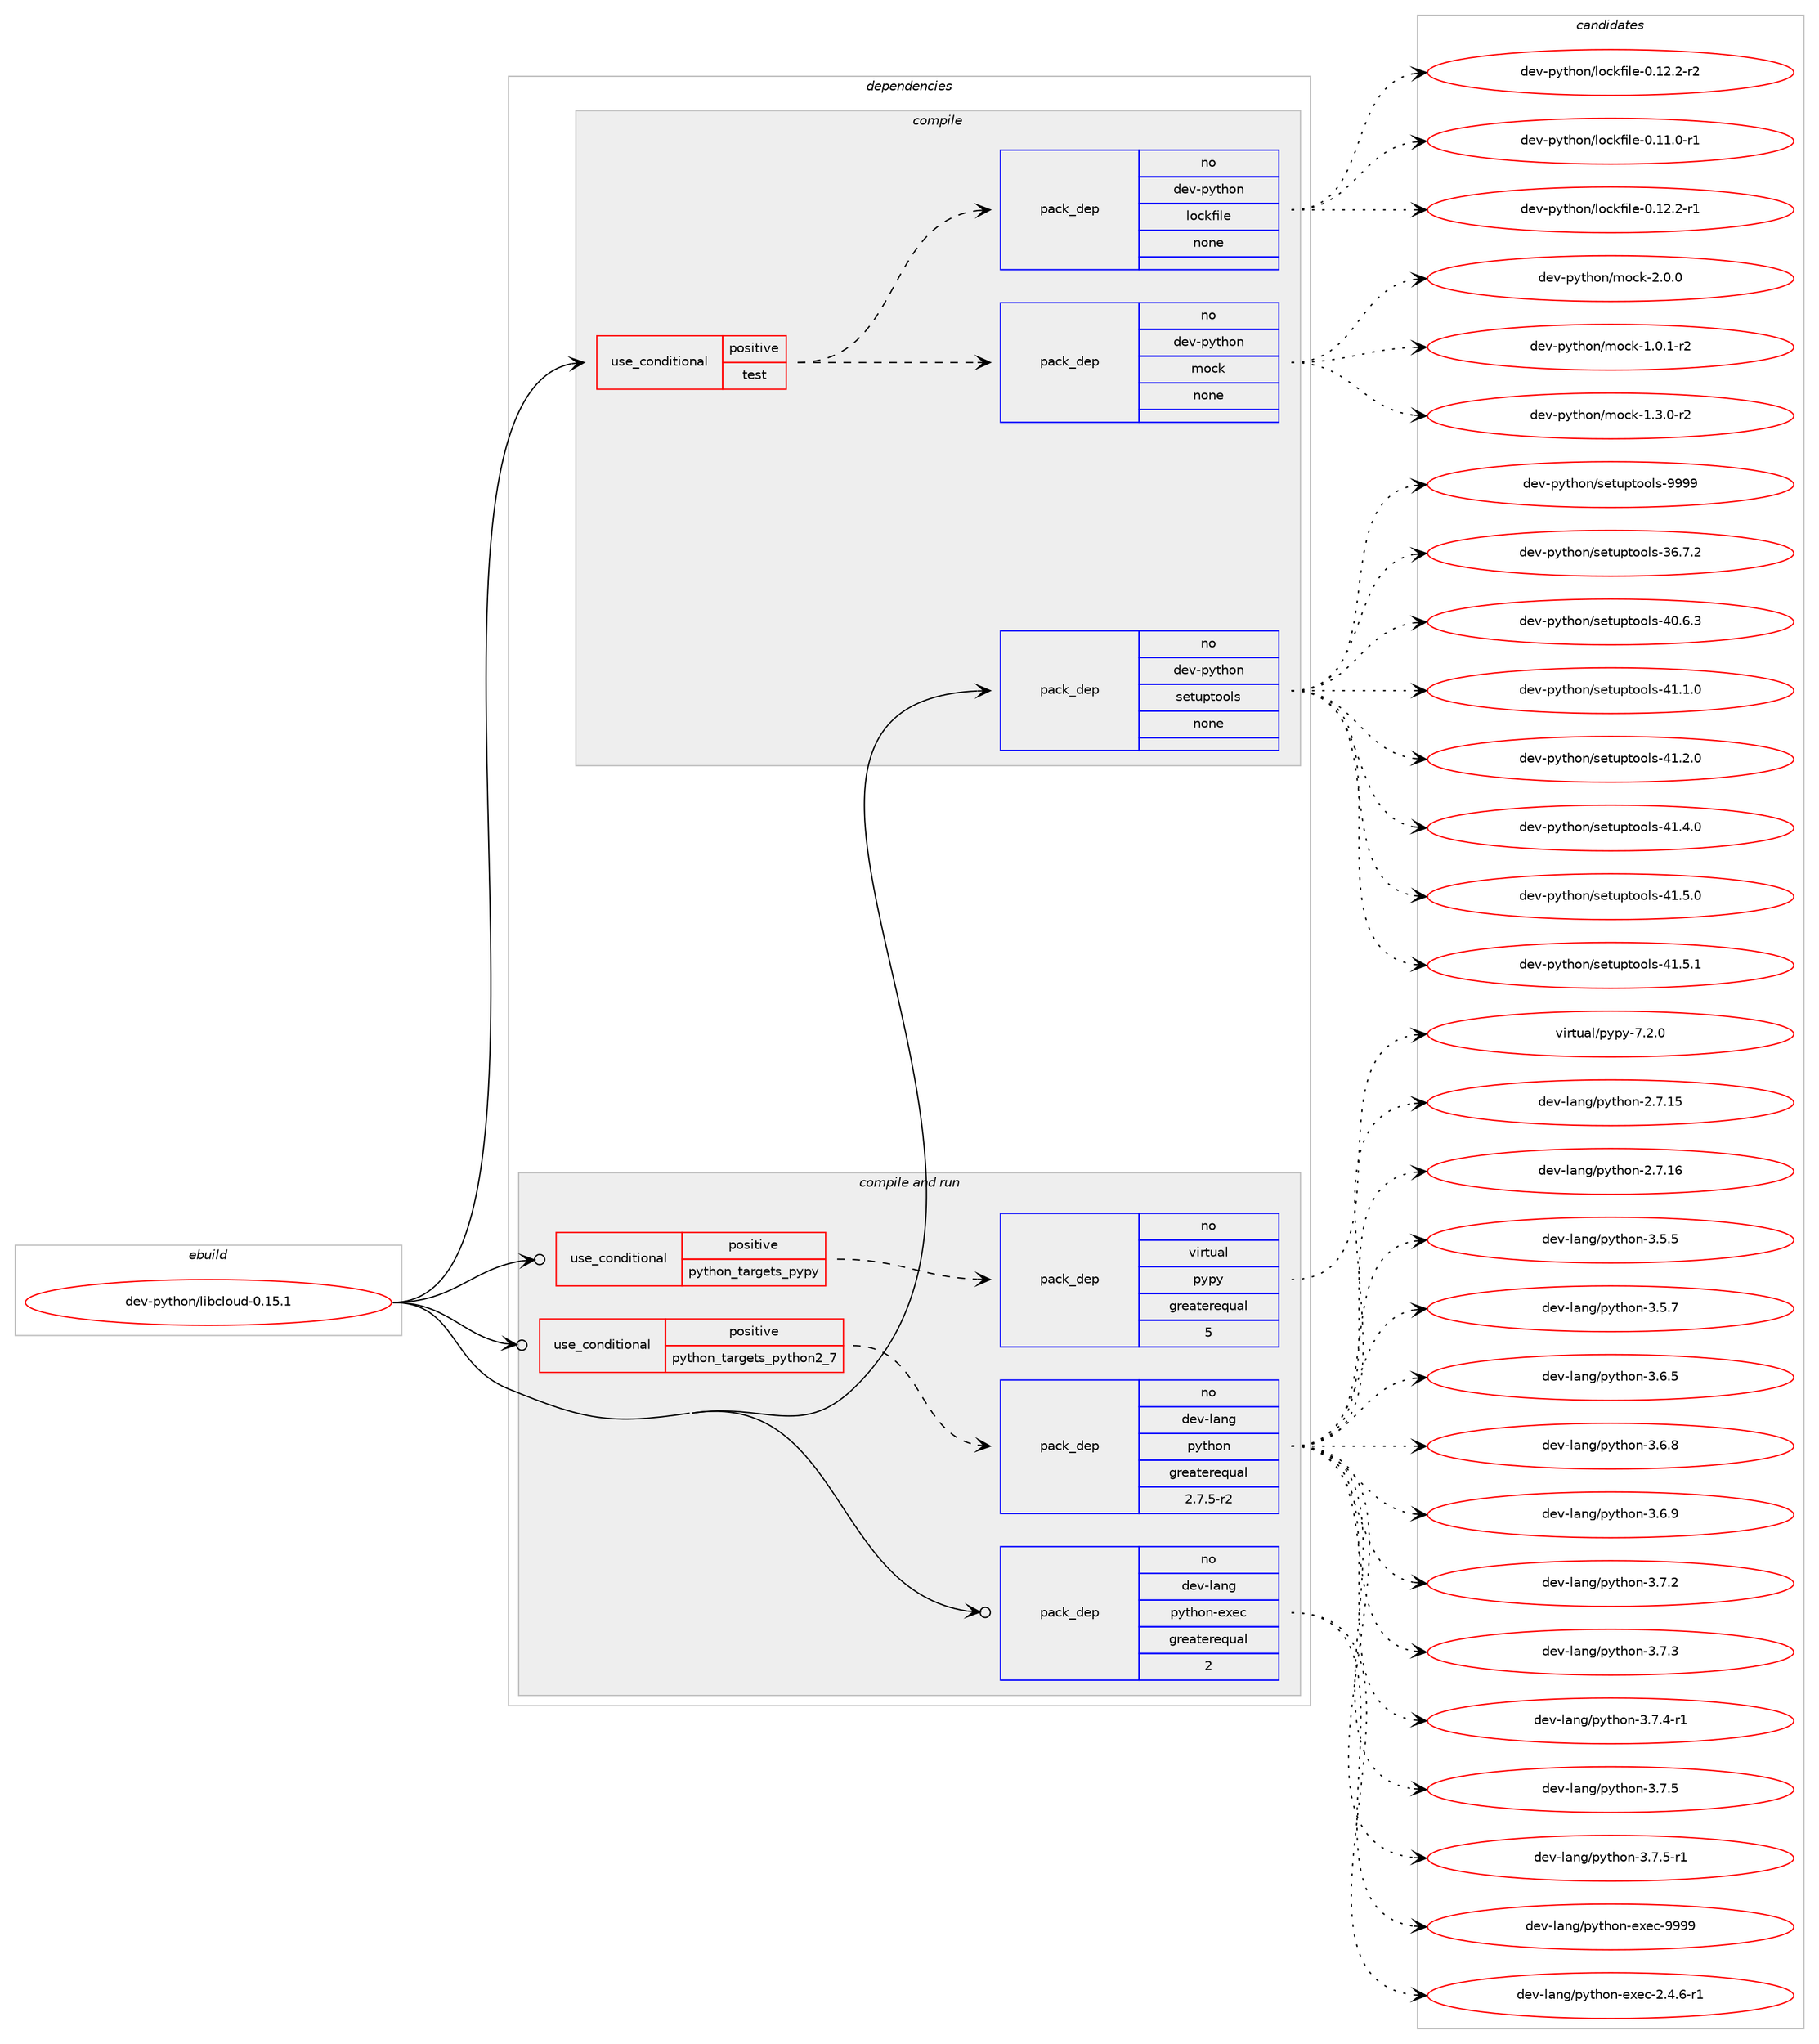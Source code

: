 digraph prolog {

# *************
# Graph options
# *************

newrank=true;
concentrate=true;
compound=true;
graph [rankdir=LR,fontname=Helvetica,fontsize=10,ranksep=1.5];#, ranksep=2.5, nodesep=0.2];
edge  [arrowhead=vee];
node  [fontname=Helvetica,fontsize=10];

# **********
# The ebuild
# **********

subgraph cluster_leftcol {
color=gray;
rank=same;
label=<<i>ebuild</i>>;
id [label="dev-python/libcloud-0.15.1", color=red, width=4, href="../dev-python/libcloud-0.15.1.svg"];
}

# ****************
# The dependencies
# ****************

subgraph cluster_midcol {
color=gray;
label=<<i>dependencies</i>>;
subgraph cluster_compile {
fillcolor="#eeeeee";
style=filled;
label=<<i>compile</i>>;
subgraph cond141909 {
dependency612775 [label=<<TABLE BORDER="0" CELLBORDER="1" CELLSPACING="0" CELLPADDING="4"><TR><TD ROWSPAN="3" CELLPADDING="10">use_conditional</TD></TR><TR><TD>positive</TD></TR><TR><TD>test</TD></TR></TABLE>>, shape=none, color=red];
subgraph pack459062 {
dependency612776 [label=<<TABLE BORDER="0" CELLBORDER="1" CELLSPACING="0" CELLPADDING="4" WIDTH="220"><TR><TD ROWSPAN="6" CELLPADDING="30">pack_dep</TD></TR><TR><TD WIDTH="110">no</TD></TR><TR><TD>dev-python</TD></TR><TR><TD>mock</TD></TR><TR><TD>none</TD></TR><TR><TD></TD></TR></TABLE>>, shape=none, color=blue];
}
dependency612775:e -> dependency612776:w [weight=20,style="dashed",arrowhead="vee"];
subgraph pack459063 {
dependency612777 [label=<<TABLE BORDER="0" CELLBORDER="1" CELLSPACING="0" CELLPADDING="4" WIDTH="220"><TR><TD ROWSPAN="6" CELLPADDING="30">pack_dep</TD></TR><TR><TD WIDTH="110">no</TD></TR><TR><TD>dev-python</TD></TR><TR><TD>lockfile</TD></TR><TR><TD>none</TD></TR><TR><TD></TD></TR></TABLE>>, shape=none, color=blue];
}
dependency612775:e -> dependency612777:w [weight=20,style="dashed",arrowhead="vee"];
}
id:e -> dependency612775:w [weight=20,style="solid",arrowhead="vee"];
subgraph pack459064 {
dependency612778 [label=<<TABLE BORDER="0" CELLBORDER="1" CELLSPACING="0" CELLPADDING="4" WIDTH="220"><TR><TD ROWSPAN="6" CELLPADDING="30">pack_dep</TD></TR><TR><TD WIDTH="110">no</TD></TR><TR><TD>dev-python</TD></TR><TR><TD>setuptools</TD></TR><TR><TD>none</TD></TR><TR><TD></TD></TR></TABLE>>, shape=none, color=blue];
}
id:e -> dependency612778:w [weight=20,style="solid",arrowhead="vee"];
}
subgraph cluster_compileandrun {
fillcolor="#eeeeee";
style=filled;
label=<<i>compile and run</i>>;
subgraph cond141910 {
dependency612779 [label=<<TABLE BORDER="0" CELLBORDER="1" CELLSPACING="0" CELLPADDING="4"><TR><TD ROWSPAN="3" CELLPADDING="10">use_conditional</TD></TR><TR><TD>positive</TD></TR><TR><TD>python_targets_pypy</TD></TR></TABLE>>, shape=none, color=red];
subgraph pack459065 {
dependency612780 [label=<<TABLE BORDER="0" CELLBORDER="1" CELLSPACING="0" CELLPADDING="4" WIDTH="220"><TR><TD ROWSPAN="6" CELLPADDING="30">pack_dep</TD></TR><TR><TD WIDTH="110">no</TD></TR><TR><TD>virtual</TD></TR><TR><TD>pypy</TD></TR><TR><TD>greaterequal</TD></TR><TR><TD>5</TD></TR></TABLE>>, shape=none, color=blue];
}
dependency612779:e -> dependency612780:w [weight=20,style="dashed",arrowhead="vee"];
}
id:e -> dependency612779:w [weight=20,style="solid",arrowhead="odotvee"];
subgraph cond141911 {
dependency612781 [label=<<TABLE BORDER="0" CELLBORDER="1" CELLSPACING="0" CELLPADDING="4"><TR><TD ROWSPAN="3" CELLPADDING="10">use_conditional</TD></TR><TR><TD>positive</TD></TR><TR><TD>python_targets_python2_7</TD></TR></TABLE>>, shape=none, color=red];
subgraph pack459066 {
dependency612782 [label=<<TABLE BORDER="0" CELLBORDER="1" CELLSPACING="0" CELLPADDING="4" WIDTH="220"><TR><TD ROWSPAN="6" CELLPADDING="30">pack_dep</TD></TR><TR><TD WIDTH="110">no</TD></TR><TR><TD>dev-lang</TD></TR><TR><TD>python</TD></TR><TR><TD>greaterequal</TD></TR><TR><TD>2.7.5-r2</TD></TR></TABLE>>, shape=none, color=blue];
}
dependency612781:e -> dependency612782:w [weight=20,style="dashed",arrowhead="vee"];
}
id:e -> dependency612781:w [weight=20,style="solid",arrowhead="odotvee"];
subgraph pack459067 {
dependency612783 [label=<<TABLE BORDER="0" CELLBORDER="1" CELLSPACING="0" CELLPADDING="4" WIDTH="220"><TR><TD ROWSPAN="6" CELLPADDING="30">pack_dep</TD></TR><TR><TD WIDTH="110">no</TD></TR><TR><TD>dev-lang</TD></TR><TR><TD>python-exec</TD></TR><TR><TD>greaterequal</TD></TR><TR><TD>2</TD></TR></TABLE>>, shape=none, color=blue];
}
id:e -> dependency612783:w [weight=20,style="solid",arrowhead="odotvee"];
}
subgraph cluster_run {
fillcolor="#eeeeee";
style=filled;
label=<<i>run</i>>;
}
}

# **************
# The candidates
# **************

subgraph cluster_choices {
rank=same;
color=gray;
label=<<i>candidates</i>>;

subgraph choice459062 {
color=black;
nodesep=1;
choice1001011184511212111610411111047109111991074549464846494511450 [label="dev-python/mock-1.0.1-r2", color=red, width=4,href="../dev-python/mock-1.0.1-r2.svg"];
choice1001011184511212111610411111047109111991074549465146484511450 [label="dev-python/mock-1.3.0-r2", color=red, width=4,href="../dev-python/mock-1.3.0-r2.svg"];
choice100101118451121211161041111104710911199107455046484648 [label="dev-python/mock-2.0.0", color=red, width=4,href="../dev-python/mock-2.0.0.svg"];
dependency612776:e -> choice1001011184511212111610411111047109111991074549464846494511450:w [style=dotted,weight="100"];
dependency612776:e -> choice1001011184511212111610411111047109111991074549465146484511450:w [style=dotted,weight="100"];
dependency612776:e -> choice100101118451121211161041111104710911199107455046484648:w [style=dotted,weight="100"];
}
subgraph choice459063 {
color=black;
nodesep=1;
choice100101118451121211161041111104710811199107102105108101454846494946484511449 [label="dev-python/lockfile-0.11.0-r1", color=red, width=4,href="../dev-python/lockfile-0.11.0-r1.svg"];
choice100101118451121211161041111104710811199107102105108101454846495046504511449 [label="dev-python/lockfile-0.12.2-r1", color=red, width=4,href="../dev-python/lockfile-0.12.2-r1.svg"];
choice100101118451121211161041111104710811199107102105108101454846495046504511450 [label="dev-python/lockfile-0.12.2-r2", color=red, width=4,href="../dev-python/lockfile-0.12.2-r2.svg"];
dependency612777:e -> choice100101118451121211161041111104710811199107102105108101454846494946484511449:w [style=dotted,weight="100"];
dependency612777:e -> choice100101118451121211161041111104710811199107102105108101454846495046504511449:w [style=dotted,weight="100"];
dependency612777:e -> choice100101118451121211161041111104710811199107102105108101454846495046504511450:w [style=dotted,weight="100"];
}
subgraph choice459064 {
color=black;
nodesep=1;
choice100101118451121211161041111104711510111611711211611111110811545515446554650 [label="dev-python/setuptools-36.7.2", color=red, width=4,href="../dev-python/setuptools-36.7.2.svg"];
choice100101118451121211161041111104711510111611711211611111110811545524846544651 [label="dev-python/setuptools-40.6.3", color=red, width=4,href="../dev-python/setuptools-40.6.3.svg"];
choice100101118451121211161041111104711510111611711211611111110811545524946494648 [label="dev-python/setuptools-41.1.0", color=red, width=4,href="../dev-python/setuptools-41.1.0.svg"];
choice100101118451121211161041111104711510111611711211611111110811545524946504648 [label="dev-python/setuptools-41.2.0", color=red, width=4,href="../dev-python/setuptools-41.2.0.svg"];
choice100101118451121211161041111104711510111611711211611111110811545524946524648 [label="dev-python/setuptools-41.4.0", color=red, width=4,href="../dev-python/setuptools-41.4.0.svg"];
choice100101118451121211161041111104711510111611711211611111110811545524946534648 [label="dev-python/setuptools-41.5.0", color=red, width=4,href="../dev-python/setuptools-41.5.0.svg"];
choice100101118451121211161041111104711510111611711211611111110811545524946534649 [label="dev-python/setuptools-41.5.1", color=red, width=4,href="../dev-python/setuptools-41.5.1.svg"];
choice10010111845112121116104111110471151011161171121161111111081154557575757 [label="dev-python/setuptools-9999", color=red, width=4,href="../dev-python/setuptools-9999.svg"];
dependency612778:e -> choice100101118451121211161041111104711510111611711211611111110811545515446554650:w [style=dotted,weight="100"];
dependency612778:e -> choice100101118451121211161041111104711510111611711211611111110811545524846544651:w [style=dotted,weight="100"];
dependency612778:e -> choice100101118451121211161041111104711510111611711211611111110811545524946494648:w [style=dotted,weight="100"];
dependency612778:e -> choice100101118451121211161041111104711510111611711211611111110811545524946504648:w [style=dotted,weight="100"];
dependency612778:e -> choice100101118451121211161041111104711510111611711211611111110811545524946524648:w [style=dotted,weight="100"];
dependency612778:e -> choice100101118451121211161041111104711510111611711211611111110811545524946534648:w [style=dotted,weight="100"];
dependency612778:e -> choice100101118451121211161041111104711510111611711211611111110811545524946534649:w [style=dotted,weight="100"];
dependency612778:e -> choice10010111845112121116104111110471151011161171121161111111081154557575757:w [style=dotted,weight="100"];
}
subgraph choice459065 {
color=black;
nodesep=1;
choice1181051141161179710847112121112121455546504648 [label="virtual/pypy-7.2.0", color=red, width=4,href="../virtual/pypy-7.2.0.svg"];
dependency612780:e -> choice1181051141161179710847112121112121455546504648:w [style=dotted,weight="100"];
}
subgraph choice459066 {
color=black;
nodesep=1;
choice10010111845108971101034711212111610411111045504655464953 [label="dev-lang/python-2.7.15", color=red, width=4,href="../dev-lang/python-2.7.15.svg"];
choice10010111845108971101034711212111610411111045504655464954 [label="dev-lang/python-2.7.16", color=red, width=4,href="../dev-lang/python-2.7.16.svg"];
choice100101118451089711010347112121116104111110455146534653 [label="dev-lang/python-3.5.5", color=red, width=4,href="../dev-lang/python-3.5.5.svg"];
choice100101118451089711010347112121116104111110455146534655 [label="dev-lang/python-3.5.7", color=red, width=4,href="../dev-lang/python-3.5.7.svg"];
choice100101118451089711010347112121116104111110455146544653 [label="dev-lang/python-3.6.5", color=red, width=4,href="../dev-lang/python-3.6.5.svg"];
choice100101118451089711010347112121116104111110455146544656 [label="dev-lang/python-3.6.8", color=red, width=4,href="../dev-lang/python-3.6.8.svg"];
choice100101118451089711010347112121116104111110455146544657 [label="dev-lang/python-3.6.9", color=red, width=4,href="../dev-lang/python-3.6.9.svg"];
choice100101118451089711010347112121116104111110455146554650 [label="dev-lang/python-3.7.2", color=red, width=4,href="../dev-lang/python-3.7.2.svg"];
choice100101118451089711010347112121116104111110455146554651 [label="dev-lang/python-3.7.3", color=red, width=4,href="../dev-lang/python-3.7.3.svg"];
choice1001011184510897110103471121211161041111104551465546524511449 [label="dev-lang/python-3.7.4-r1", color=red, width=4,href="../dev-lang/python-3.7.4-r1.svg"];
choice100101118451089711010347112121116104111110455146554653 [label="dev-lang/python-3.7.5", color=red, width=4,href="../dev-lang/python-3.7.5.svg"];
choice1001011184510897110103471121211161041111104551465546534511449 [label="dev-lang/python-3.7.5-r1", color=red, width=4,href="../dev-lang/python-3.7.5-r1.svg"];
dependency612782:e -> choice10010111845108971101034711212111610411111045504655464953:w [style=dotted,weight="100"];
dependency612782:e -> choice10010111845108971101034711212111610411111045504655464954:w [style=dotted,weight="100"];
dependency612782:e -> choice100101118451089711010347112121116104111110455146534653:w [style=dotted,weight="100"];
dependency612782:e -> choice100101118451089711010347112121116104111110455146534655:w [style=dotted,weight="100"];
dependency612782:e -> choice100101118451089711010347112121116104111110455146544653:w [style=dotted,weight="100"];
dependency612782:e -> choice100101118451089711010347112121116104111110455146544656:w [style=dotted,weight="100"];
dependency612782:e -> choice100101118451089711010347112121116104111110455146544657:w [style=dotted,weight="100"];
dependency612782:e -> choice100101118451089711010347112121116104111110455146554650:w [style=dotted,weight="100"];
dependency612782:e -> choice100101118451089711010347112121116104111110455146554651:w [style=dotted,weight="100"];
dependency612782:e -> choice1001011184510897110103471121211161041111104551465546524511449:w [style=dotted,weight="100"];
dependency612782:e -> choice100101118451089711010347112121116104111110455146554653:w [style=dotted,weight="100"];
dependency612782:e -> choice1001011184510897110103471121211161041111104551465546534511449:w [style=dotted,weight="100"];
}
subgraph choice459067 {
color=black;
nodesep=1;
choice10010111845108971101034711212111610411111045101120101994550465246544511449 [label="dev-lang/python-exec-2.4.6-r1", color=red, width=4,href="../dev-lang/python-exec-2.4.6-r1.svg"];
choice10010111845108971101034711212111610411111045101120101994557575757 [label="dev-lang/python-exec-9999", color=red, width=4,href="../dev-lang/python-exec-9999.svg"];
dependency612783:e -> choice10010111845108971101034711212111610411111045101120101994550465246544511449:w [style=dotted,weight="100"];
dependency612783:e -> choice10010111845108971101034711212111610411111045101120101994557575757:w [style=dotted,weight="100"];
}
}

}
